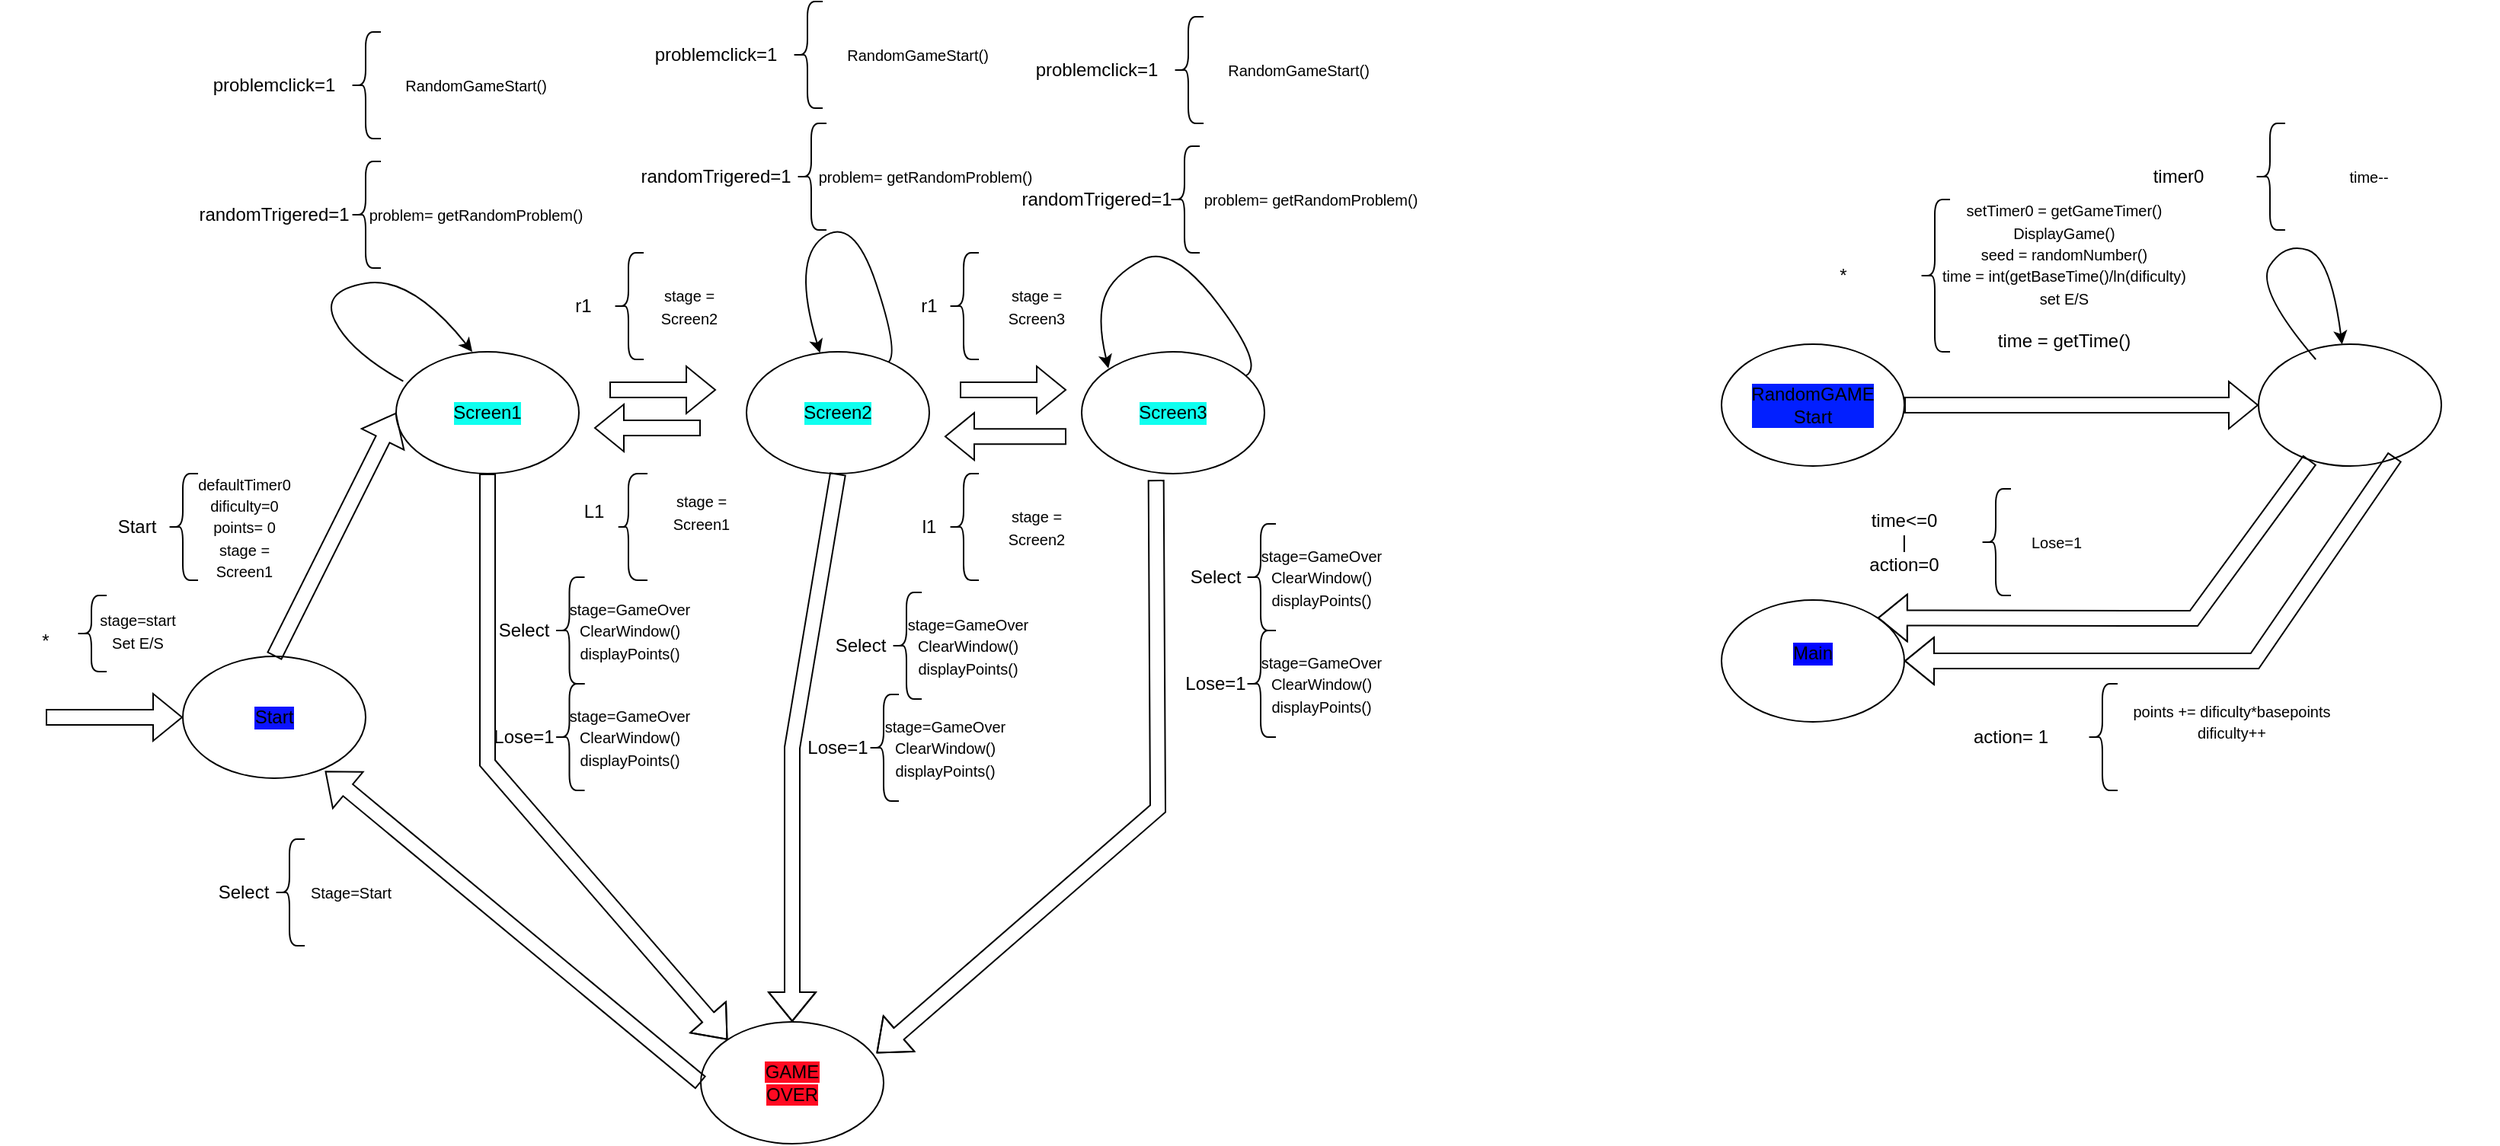 <mxfile version="26.1.3">
  <diagram name="Page-1" id="00MUMhh6G_l6hy0S-XLZ">
    <mxGraphModel dx="772" dy="1513" grid="1" gridSize="10" guides="1" tooltips="1" connect="1" arrows="1" fold="1" page="1" pageScale="1" pageWidth="850" pageHeight="1100" math="0" shadow="0">
      <root>
        <mxCell id="0" />
        <mxCell id="1" parent="0" />
        <mxCell id="oonZ4Qquk47ODJXB14Qx-2" value="" style="ellipse;whiteSpace=wrap;html=1;" vertex="1" parent="1">
          <mxGeometry x="270" y="210" width="120" height="80" as="geometry" />
        </mxCell>
        <mxCell id="oonZ4Qquk47ODJXB14Qx-3" value="" style="ellipse;whiteSpace=wrap;html=1;" vertex="1" parent="1">
          <mxGeometry x="470" y="650" width="120" height="80" as="geometry" />
        </mxCell>
        <mxCell id="oonZ4Qquk47ODJXB14Qx-4" value="" style="ellipse;whiteSpace=wrap;html=1;" vertex="1" parent="1">
          <mxGeometry x="500" y="210" width="120" height="80" as="geometry" />
        </mxCell>
        <mxCell id="oonZ4Qquk47ODJXB14Qx-5" value="" style="ellipse;whiteSpace=wrap;html=1;" vertex="1" parent="1">
          <mxGeometry x="720" y="210" width="120" height="80" as="geometry" />
        </mxCell>
        <mxCell id="oonZ4Qquk47ODJXB14Qx-6" value="" style="shape=flexArrow;endArrow=classic;html=1;rounded=0;" edge="1" parent="1">
          <mxGeometry width="50" height="50" relative="1" as="geometry">
            <mxPoint x="410" y="235" as="sourcePoint" />
            <mxPoint x="480" y="235" as="targetPoint" />
          </mxGeometry>
        </mxCell>
        <mxCell id="oonZ4Qquk47ODJXB14Qx-7" value="" style="shape=flexArrow;endArrow=classic;html=1;rounded=0;" edge="1" parent="1">
          <mxGeometry width="50" height="50" relative="1" as="geometry">
            <mxPoint x="640" y="235" as="sourcePoint" />
            <mxPoint x="710" y="235" as="targetPoint" />
          </mxGeometry>
        </mxCell>
        <mxCell id="oonZ4Qquk47ODJXB14Qx-9" value="" style="shape=flexArrow;endArrow=classic;html=1;rounded=0;entryX=0;entryY=0;entryDx=0;entryDy=0;exitX=0.5;exitY=1;exitDx=0;exitDy=0;" edge="1" parent="1" source="oonZ4Qquk47ODJXB14Qx-2" target="oonZ4Qquk47ODJXB14Qx-3">
          <mxGeometry width="50" height="50" relative="1" as="geometry">
            <mxPoint x="400" y="450" as="sourcePoint" />
            <mxPoint x="450" y="400" as="targetPoint" />
            <Array as="points">
              <mxPoint x="330" y="480" />
            </Array>
          </mxGeometry>
        </mxCell>
        <mxCell id="oonZ4Qquk47ODJXB14Qx-10" value="" style="shape=flexArrow;endArrow=classic;html=1;rounded=0;exitX=0.5;exitY=1;exitDx=0;exitDy=0;" edge="1" parent="1" source="oonZ4Qquk47ODJXB14Qx-4" target="oonZ4Qquk47ODJXB14Qx-3">
          <mxGeometry width="50" height="50" relative="1" as="geometry">
            <mxPoint x="495" y="440" as="sourcePoint" />
            <mxPoint x="565" y="440" as="targetPoint" />
            <Array as="points">
              <mxPoint x="530" y="470" />
            </Array>
          </mxGeometry>
        </mxCell>
        <mxCell id="oonZ4Qquk47ODJXB14Qx-11" value="" style="shape=flexArrow;endArrow=classic;html=1;rounded=0;entryX=0.961;entryY=0.257;entryDx=0;entryDy=0;entryPerimeter=0;exitX=0.407;exitY=1.051;exitDx=0;exitDy=0;exitPerimeter=0;" edge="1" parent="1" source="oonZ4Qquk47ODJXB14Qx-5" target="oonZ4Qquk47ODJXB14Qx-3">
          <mxGeometry width="50" height="50" relative="1" as="geometry">
            <mxPoint x="440" y="280" as="sourcePoint" />
            <mxPoint x="510" y="280" as="targetPoint" />
            <Array as="points">
              <mxPoint x="770" y="510" />
            </Array>
          </mxGeometry>
        </mxCell>
        <mxCell id="oonZ4Qquk47ODJXB14Qx-12" value="&lt;span data-darkreader-inline-bgcolor=&quot;&quot; style=&quot;background-color: rgb(255, 10, 34); --darkreader-inline-bgcolor: var(--darkreader-background-ff889d, #800017);&quot;&gt;GAME OVER&lt;/span&gt;" style="text;html=1;align=center;verticalAlign=middle;whiteSpace=wrap;rounded=0;labelBackgroundColor=default;" vertex="1" parent="1">
          <mxGeometry x="500" y="675" width="60" height="30" as="geometry" />
        </mxCell>
        <mxCell id="oonZ4Qquk47ODJXB14Qx-17" value="Screen1" style="text;html=1;align=center;verticalAlign=middle;whiteSpace=wrap;rounded=0;labelBackgroundColor=#0FFFEF;" vertex="1" parent="1">
          <mxGeometry x="300" y="235" width="60" height="30" as="geometry" />
        </mxCell>
        <mxCell id="oonZ4Qquk47ODJXB14Qx-18" value="&lt;div&gt;Screen2&lt;/div&gt;" style="text;html=1;align=center;verticalAlign=middle;whiteSpace=wrap;rounded=0;labelBackgroundColor=#0FFFEF;" vertex="1" parent="1">
          <mxGeometry x="530" y="235" width="60" height="30" as="geometry" />
        </mxCell>
        <mxCell id="oonZ4Qquk47ODJXB14Qx-19" value="Screen3" style="text;html=1;align=center;verticalAlign=middle;whiteSpace=wrap;rounded=0;labelBackgroundColor=#0FFFEF;" vertex="1" parent="1">
          <mxGeometry x="750" y="235" width="60" height="30" as="geometry" />
        </mxCell>
        <mxCell id="oonZ4Qquk47ODJXB14Qx-21" value="" style="ellipse;whiteSpace=wrap;html=1;" vertex="1" parent="1">
          <mxGeometry x="130" y="410" width="120" height="80" as="geometry" />
        </mxCell>
        <mxCell id="oonZ4Qquk47ODJXB14Qx-23" value="" style="shape=flexArrow;endArrow=classic;html=1;rounded=0;entryX=0.778;entryY=0.942;entryDx=0;entryDy=0;entryPerimeter=0;exitX=0;exitY=0.5;exitDx=0;exitDy=0;" edge="1" parent="1" source="oonZ4Qquk47ODJXB14Qx-3" target="oonZ4Qquk47ODJXB14Qx-21">
          <mxGeometry width="50" height="50" relative="1" as="geometry">
            <mxPoint x="420" y="470" as="sourcePoint" />
            <mxPoint x="470" y="420" as="targetPoint" />
          </mxGeometry>
        </mxCell>
        <mxCell id="oonZ4Qquk47ODJXB14Qx-24" value="" style="shape=flexArrow;endArrow=classic;html=1;rounded=0;entryX=0;entryY=0.5;entryDx=0;entryDy=0;exitX=0.5;exitY=0;exitDx=0;exitDy=0;" edge="1" parent="1" source="oonZ4Qquk47ODJXB14Qx-21" target="oonZ4Qquk47ODJXB14Qx-2">
          <mxGeometry width="50" height="50" relative="1" as="geometry">
            <mxPoint x="420" y="470" as="sourcePoint" />
            <mxPoint x="470" y="420" as="targetPoint" />
          </mxGeometry>
        </mxCell>
        <mxCell id="oonZ4Qquk47ODJXB14Qx-25" value="" style="shape=curlyBracket;whiteSpace=wrap;html=1;rounded=1;labelPosition=left;verticalLabelPosition=middle;align=right;verticalAlign=middle;" vertex="1" parent="1">
          <mxGeometry x="60" y="370" width="20" height="50" as="geometry" />
        </mxCell>
        <mxCell id="oonZ4Qquk47ODJXB14Qx-27" value="" style="shape=flexArrow;endArrow=classic;html=1;rounded=0;entryX=0;entryY=0.5;entryDx=0;entryDy=0;" edge="1" parent="1" target="oonZ4Qquk47ODJXB14Qx-21">
          <mxGeometry width="50" height="50" relative="1" as="geometry">
            <mxPoint x="40" y="450" as="sourcePoint" />
            <mxPoint x="110" y="410" as="targetPoint" />
          </mxGeometry>
        </mxCell>
        <mxCell id="oonZ4Qquk47ODJXB14Qx-29" value="*" style="text;html=1;align=center;verticalAlign=middle;whiteSpace=wrap;rounded=0;" vertex="1" parent="1">
          <mxGeometry x="10" y="380" width="60" height="40" as="geometry" />
        </mxCell>
        <mxCell id="oonZ4Qquk47ODJXB14Qx-31" value="" style="shape=curlyBracket;whiteSpace=wrap;html=1;rounded=1;labelPosition=left;verticalLabelPosition=middle;align=right;verticalAlign=middle;" vertex="1" parent="1">
          <mxGeometry x="120" y="290" width="20" height="70" as="geometry" />
        </mxCell>
        <mxCell id="oonZ4Qquk47ODJXB14Qx-32" value="Start" style="text;html=1;align=center;verticalAlign=middle;whiteSpace=wrap;rounded=0;rotation=0;" vertex="1" parent="1">
          <mxGeometry x="70" y="310" width="60" height="30" as="geometry" />
        </mxCell>
        <mxCell id="oonZ4Qquk47ODJXB14Qx-33" value="&amp;nbsp;" style="text;whiteSpace=wrap;html=1;" vertex="1" parent="1">
          <mxGeometry x="140" y="160" width="40" height="40" as="geometry" />
        </mxCell>
        <mxCell id="oonZ4Qquk47ODJXB14Qx-34" value="&lt;div&gt;&lt;font size=&quot;1&quot;&gt;defaultTimer0&lt;/font&gt;&lt;/div&gt;&lt;div&gt;&lt;font size=&quot;1&quot;&gt;dificulty=0&lt;/font&gt;&lt;/div&gt;&lt;div&gt;&lt;font size=&quot;1&quot;&gt;points= 0&lt;/font&gt;&lt;/div&gt;&lt;div&gt;&lt;font size=&quot;1&quot;&gt;stage = Screen1&lt;/font&gt;&lt;/div&gt;" style="text;html=1;align=center;verticalAlign=middle;whiteSpace=wrap;rounded=0;" vertex="1" parent="1">
          <mxGeometry x="132.5" y="300" width="75" height="50" as="geometry" />
        </mxCell>
        <mxCell id="oonZ4Qquk47ODJXB14Qx-38" value="&lt;div&gt;&lt;font size=&quot;1&quot;&gt;stage=start&lt;/font&gt;&lt;/div&gt;&lt;div&gt;&lt;font size=&quot;1&quot;&gt;Set E/S&lt;/font&gt;&lt;/div&gt;" style="text;html=1;align=center;verticalAlign=middle;resizable=0;points=[];autosize=1;strokeColor=none;fillColor=none;" vertex="1" parent="1">
          <mxGeometry x="65" y="373" width="70" height="40" as="geometry" />
        </mxCell>
        <mxCell id="oonZ4Qquk47ODJXB14Qx-39" value="Start" style="text;html=1;align=center;verticalAlign=middle;whiteSpace=wrap;rounded=0;labelBackgroundColor=#0C14FF;" vertex="1" parent="1">
          <mxGeometry x="160" y="435" width="60" height="30" as="geometry" />
        </mxCell>
        <mxCell id="oonZ4Qquk47ODJXB14Qx-42" value="" style="shape=flexArrow;endArrow=classic;html=1;rounded=0;" edge="1" parent="1">
          <mxGeometry width="50" height="50" relative="1" as="geometry">
            <mxPoint x="470" y="260" as="sourcePoint" />
            <mxPoint x="400" y="260" as="targetPoint" />
          </mxGeometry>
        </mxCell>
        <mxCell id="oonZ4Qquk47ODJXB14Qx-43" value="" style="shape=flexArrow;endArrow=classic;html=1;rounded=0;" edge="1" parent="1">
          <mxGeometry width="50" height="50" relative="1" as="geometry">
            <mxPoint x="710" y="265.59" as="sourcePoint" />
            <mxPoint x="630" y="265.59" as="targetPoint" />
          </mxGeometry>
        </mxCell>
        <mxCell id="oonZ4Qquk47ODJXB14Qx-45" value="" style="shape=curlyBracket;whiteSpace=wrap;html=1;rounded=1;labelPosition=left;verticalLabelPosition=middle;align=right;verticalAlign=middle;" vertex="1" parent="1">
          <mxGeometry x="412.5" y="145" width="20" height="70" as="geometry" />
        </mxCell>
        <mxCell id="oonZ4Qquk47ODJXB14Qx-46" value="r1" style="text;html=1;align=center;verticalAlign=middle;whiteSpace=wrap;rounded=0;rotation=0;" vertex="1" parent="1">
          <mxGeometry x="362.5" y="165" width="60" height="30" as="geometry" />
        </mxCell>
        <mxCell id="oonZ4Qquk47ODJXB14Qx-47" value="&lt;div&gt;&lt;font size=&quot;1&quot;&gt;stage = Screen2&lt;/font&gt;&lt;/div&gt;" style="text;html=1;align=center;verticalAlign=middle;whiteSpace=wrap;rounded=0;" vertex="1" parent="1">
          <mxGeometry x="425" y="155" width="75" height="50" as="geometry" />
        </mxCell>
        <mxCell id="oonZ4Qquk47ODJXB14Qx-48" value="r1" style="text;html=1;align=center;verticalAlign=middle;whiteSpace=wrap;rounded=0;rotation=0;" vertex="1" parent="1">
          <mxGeometry x="590" y="165" width="60" height="30" as="geometry" />
        </mxCell>
        <mxCell id="oonZ4Qquk47ODJXB14Qx-49" value="&lt;div&gt;&lt;font size=&quot;1&quot;&gt;stage = Screen3&lt;/font&gt;&lt;/div&gt;" style="text;html=1;align=center;verticalAlign=middle;whiteSpace=wrap;rounded=0;" vertex="1" parent="1">
          <mxGeometry x="652.5" y="155" width="75" height="50" as="geometry" />
        </mxCell>
        <mxCell id="oonZ4Qquk47ODJXB14Qx-50" value="" style="shape=curlyBracket;whiteSpace=wrap;html=1;rounded=1;labelPosition=left;verticalLabelPosition=middle;align=right;verticalAlign=middle;" vertex="1" parent="1">
          <mxGeometry x="632.5" y="145" width="20" height="70" as="geometry" />
        </mxCell>
        <mxCell id="oonZ4Qquk47ODJXB14Qx-51" value="L1" style="text;html=1;align=center;verticalAlign=middle;whiteSpace=wrap;rounded=0;rotation=0;" vertex="1" parent="1">
          <mxGeometry x="370" y="300" width="60" height="30" as="geometry" />
        </mxCell>
        <mxCell id="oonZ4Qquk47ODJXB14Qx-52" value="&lt;div&gt;&lt;font size=&quot;1&quot;&gt;stage = Screen1&lt;/font&gt;&lt;/div&gt;" style="text;html=1;align=center;verticalAlign=middle;whiteSpace=wrap;rounded=0;" vertex="1" parent="1">
          <mxGeometry x="432.5" y="290" width="75" height="50" as="geometry" />
        </mxCell>
        <mxCell id="oonZ4Qquk47ODJXB14Qx-53" value="" style="shape=curlyBracket;whiteSpace=wrap;html=1;rounded=1;labelPosition=left;verticalLabelPosition=middle;align=right;verticalAlign=middle;size=0.375;" vertex="1" parent="1">
          <mxGeometry x="415" y="290" width="20" height="70" as="geometry" />
        </mxCell>
        <mxCell id="oonZ4Qquk47ODJXB14Qx-55" value="l1" style="text;html=1;align=center;verticalAlign=middle;whiteSpace=wrap;rounded=0;rotation=0;" vertex="1" parent="1">
          <mxGeometry x="590" y="310" width="60" height="30" as="geometry" />
        </mxCell>
        <mxCell id="oonZ4Qquk47ODJXB14Qx-56" value="&lt;div&gt;&lt;font size=&quot;1&quot;&gt;stage = Screen2&lt;/font&gt;&lt;/div&gt;" style="text;html=1;align=center;verticalAlign=middle;whiteSpace=wrap;rounded=0;" vertex="1" parent="1">
          <mxGeometry x="652.5" y="300" width="75" height="50" as="geometry" />
        </mxCell>
        <mxCell id="oonZ4Qquk47ODJXB14Qx-57" value="" style="shape=curlyBracket;whiteSpace=wrap;html=1;rounded=1;labelPosition=left;verticalLabelPosition=middle;align=right;verticalAlign=middle;" vertex="1" parent="1">
          <mxGeometry x="632.5" y="290" width="20" height="70" as="geometry" />
        </mxCell>
        <mxCell id="oonZ4Qquk47ODJXB14Qx-59" value="" style="curved=1;endArrow=classic;html=1;rounded=0;" edge="1" parent="1" source="oonZ4Qquk47ODJXB14Qx-4" target="oonZ4Qquk47ODJXB14Qx-4">
          <mxGeometry width="50" height="50" relative="1" as="geometry">
            <mxPoint x="530" y="200" as="sourcePoint" />
            <mxPoint x="580" y="150" as="targetPoint" />
            <Array as="points">
              <mxPoint x="600" y="210" />
              <mxPoint x="570" y="120" />
              <mxPoint x="530" y="150" />
            </Array>
          </mxGeometry>
        </mxCell>
        <mxCell id="oonZ4Qquk47ODJXB14Qx-60" value="" style="curved=1;endArrow=classic;html=1;rounded=0;exitX=0.039;exitY=0.242;exitDx=0;exitDy=0;exitPerimeter=0;entryX=0.417;entryY=0;entryDx=0;entryDy=0;entryPerimeter=0;" edge="1" parent="1" source="oonZ4Qquk47ODJXB14Qx-2" target="oonZ4Qquk47ODJXB14Qx-2">
          <mxGeometry width="50" height="50" relative="1" as="geometry">
            <mxPoint x="220" y="220" as="sourcePoint" />
            <mxPoint x="270" y="170" as="targetPoint" />
            <Array as="points">
              <mxPoint x="240" y="210" />
              <mxPoint x="220" y="170" />
              <mxPoint x="280" y="160" />
            </Array>
          </mxGeometry>
        </mxCell>
        <mxCell id="oonZ4Qquk47ODJXB14Qx-61" value="" style="curved=1;endArrow=classic;html=1;rounded=0;entryX=0;entryY=0;entryDx=0;entryDy=0;" edge="1" parent="1" source="oonZ4Qquk47ODJXB14Qx-5">
          <mxGeometry width="50" height="50" relative="1" as="geometry">
            <mxPoint x="790" y="219.14" as="sourcePoint" />
            <mxPoint x="737.574" y="220.856" as="targetPoint" />
            <Array as="points">
              <mxPoint x="840" y="219.14" />
              <mxPoint x="780" y="139.14" />
              <mxPoint x="740" y="160" />
              <mxPoint x="730" y="189.14" />
            </Array>
          </mxGeometry>
        </mxCell>
        <mxCell id="oonZ4Qquk47ODJXB14Qx-63" value="" style="shape=curlyBracket;whiteSpace=wrap;html=1;rounded=1;labelPosition=left;verticalLabelPosition=middle;align=right;verticalAlign=middle;" vertex="1" parent="1">
          <mxGeometry x="240" y="85" width="20" height="70" as="geometry" />
        </mxCell>
        <mxCell id="oonZ4Qquk47ODJXB14Qx-66" value="" style="shape=curlyBracket;whiteSpace=wrap;html=1;rounded=1;labelPosition=left;verticalLabelPosition=middle;align=right;verticalAlign=middle;" vertex="1" parent="1">
          <mxGeometry x="532.5" y="60" width="20" height="70" as="geometry" />
        </mxCell>
        <mxCell id="oonZ4Qquk47ODJXB14Qx-67" value="randomTrigered=1" style="text;html=1;align=center;verticalAlign=middle;whiteSpace=wrap;rounded=0;rotation=0;" vertex="1" parent="1">
          <mxGeometry x="450" y="80" width="60" height="30" as="geometry" />
        </mxCell>
        <mxCell id="oonZ4Qquk47ODJXB14Qx-68" value="&lt;font size=&quot;1&quot;&gt;problem= getRandomProblem()&lt;/font&gt;" style="text;html=1;align=center;verticalAlign=middle;whiteSpace=wrap;rounded=0;" vertex="1" parent="1">
          <mxGeometry x="545" y="70" width="145" height="50" as="geometry" />
        </mxCell>
        <mxCell id="oonZ4Qquk47ODJXB14Qx-69" value="" style="shape=curlyBracket;whiteSpace=wrap;html=1;rounded=1;labelPosition=left;verticalLabelPosition=middle;align=right;verticalAlign=middle;" vertex="1" parent="1">
          <mxGeometry x="777.5" y="75" width="20" height="70" as="geometry" />
        </mxCell>
        <mxCell id="oonZ4Qquk47ODJXB14Qx-72" value="randomTrigered=1" style="text;html=1;align=center;verticalAlign=middle;whiteSpace=wrap;rounded=0;rotation=0;" vertex="1" parent="1">
          <mxGeometry x="160" y="105" width="60" height="30" as="geometry" />
        </mxCell>
        <mxCell id="oonZ4Qquk47ODJXB14Qx-73" value="randomTrigered=1" style="text;html=1;align=center;verticalAlign=middle;whiteSpace=wrap;rounded=0;rotation=0;" vertex="1" parent="1">
          <mxGeometry x="700" y="95" width="60" height="30" as="geometry" />
        </mxCell>
        <mxCell id="oonZ4Qquk47ODJXB14Qx-74" value="&lt;font size=&quot;1&quot;&gt;problem= getRandomProblem()&lt;/font&gt;" style="text;html=1;align=center;verticalAlign=middle;whiteSpace=wrap;rounded=0;" vertex="1" parent="1">
          <mxGeometry x="250" y="95" width="145" height="50" as="geometry" />
        </mxCell>
        <mxCell id="oonZ4Qquk47ODJXB14Qx-75" value="&lt;font size=&quot;1&quot;&gt;problem= getRandomProblem()&lt;/font&gt;" style="text;html=1;align=center;verticalAlign=middle;whiteSpace=wrap;rounded=0;" vertex="1" parent="1">
          <mxGeometry x="797.5" y="85" width="145" height="50" as="geometry" />
        </mxCell>
        <mxCell id="oonZ4Qquk47ODJXB14Qx-76" value="" style="shape=curlyBracket;whiteSpace=wrap;html=1;rounded=1;labelPosition=left;verticalLabelPosition=middle;align=right;verticalAlign=middle;" vertex="1" parent="1">
          <mxGeometry x="190" y="530" width="20" height="70" as="geometry" />
        </mxCell>
        <mxCell id="oonZ4Qquk47ODJXB14Qx-77" value="Select" style="text;html=1;align=center;verticalAlign=middle;whiteSpace=wrap;rounded=0;rotation=0;" vertex="1" parent="1">
          <mxGeometry x="140" y="550" width="60" height="30" as="geometry" />
        </mxCell>
        <mxCell id="oonZ4Qquk47ODJXB14Qx-78" value="&lt;font size=&quot;1&quot;&gt;Stage=Start&lt;/font&gt;" style="text;html=1;align=center;verticalAlign=middle;whiteSpace=wrap;rounded=0;" vertex="1" parent="1">
          <mxGeometry x="202.5" y="540" width="75" height="50" as="geometry" />
        </mxCell>
        <mxCell id="oonZ4Qquk47ODJXB14Qx-82" value="" style="shape=curlyBracket;whiteSpace=wrap;html=1;rounded=1;labelPosition=left;verticalLabelPosition=middle;align=right;verticalAlign=middle;" vertex="1" parent="1">
          <mxGeometry x="373.75" y="358" width="20" height="70" as="geometry" />
        </mxCell>
        <mxCell id="oonZ4Qquk47ODJXB14Qx-83" value="Select" style="text;html=1;align=center;verticalAlign=middle;whiteSpace=wrap;rounded=0;rotation=0;" vertex="1" parent="1">
          <mxGeometry x="323.75" y="378" width="60" height="30" as="geometry" />
        </mxCell>
        <mxCell id="oonZ4Qquk47ODJXB14Qx-84" value="&lt;div&gt;&lt;font size=&quot;1&quot;&gt;stage=GameOver&lt;br&gt;&lt;/font&gt;&lt;/div&gt;&lt;div&gt;&lt;font size=&quot;1&quot;&gt;ClearWindow()&lt;/font&gt;&lt;/div&gt;&lt;font size=&quot;1&quot;&gt;displayPoints()&lt;/font&gt;" style="text;html=1;align=center;verticalAlign=middle;whiteSpace=wrap;rounded=0;" vertex="1" parent="1">
          <mxGeometry x="386.25" y="368" width="75" height="50" as="geometry" />
        </mxCell>
        <mxCell id="oonZ4Qquk47ODJXB14Qx-85" value="" style="shape=curlyBracket;whiteSpace=wrap;html=1;rounded=1;labelPosition=left;verticalLabelPosition=middle;align=right;verticalAlign=middle;" vertex="1" parent="1">
          <mxGeometry x="373.75" y="428" width="20" height="70" as="geometry" />
        </mxCell>
        <mxCell id="oonZ4Qquk47ODJXB14Qx-86" value="Lose=1" style="text;html=1;align=center;verticalAlign=middle;whiteSpace=wrap;rounded=0;rotation=0;" vertex="1" parent="1">
          <mxGeometry x="323.75" y="448" width="60" height="30" as="geometry" />
        </mxCell>
        <mxCell id="oonZ4Qquk47ODJXB14Qx-87" value="&lt;div&gt;&lt;font size=&quot;1&quot;&gt;stage=GameOver&lt;/font&gt;&lt;div&gt;&lt;font size=&quot;1&quot;&gt;ClearWindow()&lt;/font&gt;&lt;/div&gt;&lt;font size=&quot;1&quot;&gt;displayPoints()&lt;/font&gt;&lt;/div&gt;" style="text;html=1;align=center;verticalAlign=middle;whiteSpace=wrap;rounded=0;" vertex="1" parent="1">
          <mxGeometry x="386.25" y="438" width="75" height="50" as="geometry" />
        </mxCell>
        <mxCell id="oonZ4Qquk47ODJXB14Qx-91" value="" style="shape=curlyBracket;whiteSpace=wrap;html=1;rounded=1;labelPosition=left;verticalLabelPosition=middle;align=right;verticalAlign=middle;" vertex="1" parent="1">
          <mxGeometry x="595" y="368" width="20" height="70" as="geometry" />
        </mxCell>
        <mxCell id="oonZ4Qquk47ODJXB14Qx-92" value="Select" style="text;html=1;align=center;verticalAlign=middle;whiteSpace=wrap;rounded=0;rotation=0;" vertex="1" parent="1">
          <mxGeometry x="545" y="388" width="60" height="30" as="geometry" />
        </mxCell>
        <mxCell id="oonZ4Qquk47ODJXB14Qx-93" value="&lt;div&gt;&lt;font size=&quot;1&quot;&gt;stage=GameOver&lt;/font&gt;&lt;div&gt;&lt;font size=&quot;1&quot;&gt;ClearWindow()&lt;/font&gt;&lt;/div&gt;&lt;font size=&quot;1&quot;&gt;displayPoints()&lt;/font&gt;&lt;/div&gt;" style="text;html=1;align=center;verticalAlign=middle;whiteSpace=wrap;rounded=0;" vertex="1" parent="1">
          <mxGeometry x="607.5" y="378" width="75" height="50" as="geometry" />
        </mxCell>
        <mxCell id="oonZ4Qquk47ODJXB14Qx-94" value="" style="shape=curlyBracket;whiteSpace=wrap;html=1;rounded=1;labelPosition=left;verticalLabelPosition=middle;align=right;verticalAlign=middle;" vertex="1" parent="1">
          <mxGeometry x="580" y="435" width="20" height="70" as="geometry" />
        </mxCell>
        <mxCell id="oonZ4Qquk47ODJXB14Qx-95" value="Lose=1" style="text;html=1;align=center;verticalAlign=middle;whiteSpace=wrap;rounded=0;rotation=0;" vertex="1" parent="1">
          <mxGeometry x="530" y="455" width="60" height="30" as="geometry" />
        </mxCell>
        <mxCell id="oonZ4Qquk47ODJXB14Qx-96" value="&lt;div&gt;&lt;font size=&quot;1&quot;&gt;stage=GameOver&lt;/font&gt;&lt;div&gt;&lt;font size=&quot;1&quot;&gt;ClearWindow()&lt;/font&gt;&lt;/div&gt;&lt;font size=&quot;1&quot;&gt;displayPoints()&lt;/font&gt;&lt;/div&gt;" style="text;html=1;align=center;verticalAlign=middle;whiteSpace=wrap;rounded=0;" vertex="1" parent="1">
          <mxGeometry x="592.5" y="445" width="75" height="50" as="geometry" />
        </mxCell>
        <mxCell id="oonZ4Qquk47ODJXB14Qx-97" value="" style="shape=curlyBracket;whiteSpace=wrap;html=1;rounded=1;labelPosition=left;verticalLabelPosition=middle;align=right;verticalAlign=middle;" vertex="1" parent="1">
          <mxGeometry x="827.5" y="323" width="20" height="70" as="geometry" />
        </mxCell>
        <mxCell id="oonZ4Qquk47ODJXB14Qx-98" value="Select" style="text;html=1;align=center;verticalAlign=middle;whiteSpace=wrap;rounded=0;rotation=0;" vertex="1" parent="1">
          <mxGeometry x="777.5" y="343" width="60" height="30" as="geometry" />
        </mxCell>
        <mxCell id="oonZ4Qquk47ODJXB14Qx-99" value="&lt;div&gt;&lt;font size=&quot;1&quot;&gt;stage=GameOver&lt;br&gt;&lt;/font&gt;&lt;/div&gt;&lt;div&gt;&lt;font size=&quot;1&quot;&gt;ClearWindow()&lt;/font&gt;&lt;/div&gt;&lt;font size=&quot;1&quot;&gt;displayPoints()&lt;/font&gt;" style="text;html=1;align=center;verticalAlign=middle;whiteSpace=wrap;rounded=0;" vertex="1" parent="1">
          <mxGeometry x="840" y="333" width="75" height="50" as="geometry" />
        </mxCell>
        <mxCell id="oonZ4Qquk47ODJXB14Qx-100" value="" style="shape=curlyBracket;whiteSpace=wrap;html=1;rounded=1;labelPosition=left;verticalLabelPosition=middle;align=right;verticalAlign=middle;" vertex="1" parent="1">
          <mxGeometry x="827.5" y="393" width="20" height="70" as="geometry" />
        </mxCell>
        <mxCell id="oonZ4Qquk47ODJXB14Qx-101" value="Lose=1" style="text;html=1;align=center;verticalAlign=middle;whiteSpace=wrap;rounded=0;rotation=0;" vertex="1" parent="1">
          <mxGeometry x="777.5" y="413" width="60" height="30" as="geometry" />
        </mxCell>
        <mxCell id="oonZ4Qquk47ODJXB14Qx-102" value="&lt;div&gt;&lt;font size=&quot;1&quot;&gt;stage=GameOver&lt;/font&gt;&lt;div&gt;&lt;font size=&quot;1&quot;&gt;ClearWindow()&lt;/font&gt;&lt;/div&gt;&lt;font size=&quot;1&quot;&gt;displayPoints()&lt;/font&gt;&lt;/div&gt;" style="text;html=1;align=center;verticalAlign=middle;whiteSpace=wrap;rounded=0;" vertex="1" parent="1">
          <mxGeometry x="840" y="403" width="75" height="50" as="geometry" />
        </mxCell>
        <mxCell id="oonZ4Qquk47ODJXB14Qx-113" value="" style="shape=curlyBracket;whiteSpace=wrap;html=1;rounded=1;labelPosition=left;verticalLabelPosition=middle;align=right;verticalAlign=middle;" vertex="1" parent="1">
          <mxGeometry x="240" width="20" height="70" as="geometry" />
        </mxCell>
        <mxCell id="oonZ4Qquk47ODJXB14Qx-114" value="problemclick=1" style="text;html=1;align=center;verticalAlign=middle;whiteSpace=wrap;rounded=0;rotation=0;" vertex="1" parent="1">
          <mxGeometry x="160" y="20" width="60" height="30" as="geometry" />
        </mxCell>
        <mxCell id="oonZ4Qquk47ODJXB14Qx-115" value="&lt;font size=&quot;1&quot;&gt;RandomGameStart()&lt;/font&gt;" style="text;html=1;align=center;verticalAlign=middle;whiteSpace=wrap;rounded=0;" vertex="1" parent="1">
          <mxGeometry x="250" y="10" width="145" height="50" as="geometry" />
        </mxCell>
        <mxCell id="oonZ4Qquk47ODJXB14Qx-116" value="" style="shape=curlyBracket;whiteSpace=wrap;html=1;rounded=1;labelPosition=left;verticalLabelPosition=middle;align=right;verticalAlign=middle;" vertex="1" parent="1">
          <mxGeometry x="530" y="-20" width="20" height="70" as="geometry" />
        </mxCell>
        <mxCell id="oonZ4Qquk47ODJXB14Qx-117" value="problemclick=1" style="text;html=1;align=center;verticalAlign=middle;whiteSpace=wrap;rounded=0;rotation=0;" vertex="1" parent="1">
          <mxGeometry x="450" width="60" height="30" as="geometry" />
        </mxCell>
        <mxCell id="oonZ4Qquk47ODJXB14Qx-118" value="&lt;font size=&quot;1&quot;&gt;RandomGameStart()&lt;/font&gt;" style="text;html=1;align=center;verticalAlign=middle;whiteSpace=wrap;rounded=0;" vertex="1" parent="1">
          <mxGeometry x="540" y="-10" width="145" height="50" as="geometry" />
        </mxCell>
        <mxCell id="oonZ4Qquk47ODJXB14Qx-119" value="" style="shape=curlyBracket;whiteSpace=wrap;html=1;rounded=1;labelPosition=left;verticalLabelPosition=middle;align=right;verticalAlign=middle;" vertex="1" parent="1">
          <mxGeometry x="780" y="-10" width="20" height="70" as="geometry" />
        </mxCell>
        <mxCell id="oonZ4Qquk47ODJXB14Qx-120" value="problemclick=1" style="text;html=1;align=center;verticalAlign=middle;whiteSpace=wrap;rounded=0;rotation=0;" vertex="1" parent="1">
          <mxGeometry x="700" y="10" width="60" height="30" as="geometry" />
        </mxCell>
        <mxCell id="oonZ4Qquk47ODJXB14Qx-121" value="&lt;font size=&quot;1&quot;&gt;RandomGameStart()&lt;/font&gt;" style="text;html=1;align=center;verticalAlign=middle;whiteSpace=wrap;rounded=0;" vertex="1" parent="1">
          <mxGeometry x="790" width="145" height="50" as="geometry" />
        </mxCell>
        <mxCell id="oonZ4Qquk47ODJXB14Qx-122" value="" style="ellipse;whiteSpace=wrap;html=1;" vertex="1" parent="1">
          <mxGeometry x="1140" y="205" width="120" height="80" as="geometry" />
        </mxCell>
        <mxCell id="oonZ4Qquk47ODJXB14Qx-123" value="RandomGAME Start" style="text;html=1;align=center;verticalAlign=middle;whiteSpace=wrap;rounded=0;labelBackgroundColor=#021FFF;" vertex="1" parent="1">
          <mxGeometry x="1170" y="230" width="60" height="30" as="geometry" />
        </mxCell>
        <mxCell id="oonZ4Qquk47ODJXB14Qx-125" value="" style="shape=flexArrow;endArrow=classic;html=1;rounded=0;entryX=0;entryY=0.5;entryDx=0;entryDy=0;exitX=1;exitY=0.5;exitDx=0;exitDy=0;" edge="1" parent="1" source="oonZ4Qquk47ODJXB14Qx-122" target="oonZ4Qquk47ODJXB14Qx-131">
          <mxGeometry width="50" height="50" relative="1" as="geometry">
            <mxPoint x="1260" y="235" as="sourcePoint" />
            <mxPoint x="1370" y="235" as="targetPoint" />
          </mxGeometry>
        </mxCell>
        <mxCell id="oonZ4Qquk47ODJXB14Qx-126" value="" style="shape=curlyBracket;whiteSpace=wrap;html=1;rounded=1;labelPosition=left;verticalLabelPosition=middle;align=right;verticalAlign=middle;" vertex="1" parent="1">
          <mxGeometry x="1270" y="110" width="20" height="100" as="geometry" />
        </mxCell>
        <mxCell id="oonZ4Qquk47ODJXB14Qx-127" value="*" style="text;html=1;align=center;verticalAlign=middle;whiteSpace=wrap;rounded=0;rotation=0;" vertex="1" parent="1">
          <mxGeometry x="1190" y="145" width="60" height="30" as="geometry" />
        </mxCell>
        <mxCell id="oonZ4Qquk47ODJXB14Qx-128" value="&lt;div&gt;&lt;font size=&quot;1&quot;&gt;setTimer0 = getGameTimer()&lt;br&gt;&lt;/font&gt;&lt;/div&gt;&lt;div&gt;&lt;font size=&quot;1&quot;&gt;DisplayGame()&lt;/font&gt;&lt;/div&gt;&lt;div&gt;&lt;font size=&quot;1&quot;&gt;seed = randomNumber()&lt;/font&gt;&lt;/div&gt;&lt;div&gt;&lt;font size=&quot;1&quot;&gt;time = int(getBaseTime()/ln(dificulty)&lt;/font&gt;&lt;/div&gt;&lt;div&gt;&lt;font size=&quot;1&quot;&gt;set E/S&lt;/font&gt;&lt;/div&gt;&lt;div&gt;&lt;br&gt;&lt;/div&gt;&lt;div&gt;time = getTime()&lt;/div&gt;" style="text;html=1;align=center;verticalAlign=middle;whiteSpace=wrap;rounded=0;" vertex="1" parent="1">
          <mxGeometry x="1280" y="135" width="170" height="50" as="geometry" />
        </mxCell>
        <mxCell id="oonZ4Qquk47ODJXB14Qx-130" value="&amp;nbsp;" style="text;whiteSpace=wrap;html=1;" vertex="1" parent="1">
          <mxGeometry x="1000" y="90" width="40" height="40" as="geometry" />
        </mxCell>
        <mxCell id="oonZ4Qquk47ODJXB14Qx-131" value="" style="ellipse;whiteSpace=wrap;html=1;" vertex="1" parent="1">
          <mxGeometry x="1492.5" y="205" width="120" height="80" as="geometry" />
        </mxCell>
        <mxCell id="oonZ4Qquk47ODJXB14Qx-135" value="" style="ellipse;whiteSpace=wrap;html=1;" vertex="1" parent="1">
          <mxGeometry x="1140" y="373" width="120" height="80" as="geometry" />
        </mxCell>
        <mxCell id="oonZ4Qquk47ODJXB14Qx-136" value="" style="curved=1;endArrow=classic;html=1;rounded=0;exitX=0;exitY=0;exitDx=0;exitDy=0;" edge="1" parent="1" target="oonZ4Qquk47ODJXB14Qx-131">
          <mxGeometry width="50" height="50" relative="1" as="geometry">
            <mxPoint x="1530.074" y="214.996" as="sourcePoint" />
            <mxPoint x="1593.98" y="208.24" as="targetPoint" />
            <Array as="points">
              <mxPoint x="1490" y="168.28" />
              <mxPoint x="1510" y="138.28" />
              <mxPoint x="1540" y="148.28" />
            </Array>
          </mxGeometry>
        </mxCell>
        <mxCell id="oonZ4Qquk47ODJXB14Qx-137" value="" style="shape=curlyBracket;whiteSpace=wrap;html=1;rounded=1;labelPosition=left;verticalLabelPosition=middle;align=right;verticalAlign=middle;" vertex="1" parent="1">
          <mxGeometry x="1490" y="60" width="20" height="70" as="geometry" />
        </mxCell>
        <mxCell id="oonZ4Qquk47ODJXB14Qx-138" value="timer0" style="text;html=1;align=center;verticalAlign=middle;whiteSpace=wrap;rounded=0;rotation=0;" vertex="1" parent="1">
          <mxGeometry x="1410" y="80" width="60" height="30" as="geometry" />
        </mxCell>
        <mxCell id="oonZ4Qquk47ODJXB14Qx-139" value="&lt;font size=&quot;1&quot;&gt;time--&lt;/font&gt;" style="text;html=1;align=center;verticalAlign=middle;whiteSpace=wrap;rounded=0;" vertex="1" parent="1">
          <mxGeometry x="1480" y="70" width="170" height="50" as="geometry" />
        </mxCell>
        <mxCell id="oonZ4Qquk47ODJXB14Qx-140" value="" style="shape=flexArrow;endArrow=classic;html=1;rounded=0;entryX=1;entryY=0;entryDx=0;entryDy=0;" edge="1" parent="1" source="oonZ4Qquk47ODJXB14Qx-131" target="oonZ4Qquk47ODJXB14Qx-135">
          <mxGeometry width="50" height="50" relative="1" as="geometry">
            <mxPoint x="1450" y="335" as="sourcePoint" />
            <mxPoint x="1500" y="285" as="targetPoint" />
            <Array as="points">
              <mxPoint x="1450" y="385" />
            </Array>
          </mxGeometry>
        </mxCell>
        <mxCell id="oonZ4Qquk47ODJXB14Qx-141" value="" style="shape=curlyBracket;whiteSpace=wrap;html=1;rounded=1;labelPosition=left;verticalLabelPosition=middle;align=right;verticalAlign=middle;" vertex="1" parent="1">
          <mxGeometry x="1310" y="300" width="20" height="70" as="geometry" />
        </mxCell>
        <mxCell id="oonZ4Qquk47ODJXB14Qx-142" value="&lt;div&gt;time&amp;lt;=0&lt;/div&gt;&lt;div&gt;|&lt;/div&gt;&lt;div&gt;action=0&lt;/div&gt;" style="text;html=1;align=center;verticalAlign=middle;whiteSpace=wrap;rounded=0;rotation=0;" vertex="1" parent="1">
          <mxGeometry x="1230" y="320" width="60" height="30" as="geometry" />
        </mxCell>
        <mxCell id="oonZ4Qquk47ODJXB14Qx-143" value="&lt;font size=&quot;1&quot;&gt;Lose=1&lt;/font&gt;" style="text;html=1;align=center;verticalAlign=middle;whiteSpace=wrap;rounded=0;" vertex="1" parent="1">
          <mxGeometry x="1275" y="310" width="170" height="50" as="geometry" />
        </mxCell>
        <mxCell id="oonZ4Qquk47ODJXB14Qx-144" value="" style="shape=flexArrow;endArrow=classic;html=1;rounded=0;" edge="1" parent="1" target="oonZ4Qquk47ODJXB14Qx-135">
          <mxGeometry width="50" height="50" relative="1" as="geometry">
            <mxPoint x="1582" y="279" as="sourcePoint" />
            <mxPoint x="1506" y="530" as="targetPoint" />
            <Array as="points">
              <mxPoint x="1490" y="413" />
            </Array>
          </mxGeometry>
        </mxCell>
        <mxCell id="oonZ4Qquk47ODJXB14Qx-146" value="" style="shape=curlyBracket;whiteSpace=wrap;html=1;rounded=1;labelPosition=left;verticalLabelPosition=middle;align=right;verticalAlign=middle;" vertex="1" parent="1">
          <mxGeometry x="1380" y="428" width="20" height="70" as="geometry" />
        </mxCell>
        <mxCell id="oonZ4Qquk47ODJXB14Qx-147" value="action= 1" style="text;html=1;align=center;verticalAlign=middle;whiteSpace=wrap;rounded=0;rotation=0;" vertex="1" parent="1">
          <mxGeometry x="1300" y="448" width="60" height="30" as="geometry" />
        </mxCell>
        <mxCell id="oonZ4Qquk47ODJXB14Qx-148" value="&lt;div&gt;&lt;div&gt;&lt;font size=&quot;1&quot;&gt;points += dificulty*basepoints&lt;/font&gt;&lt;/div&gt;&lt;/div&gt;&lt;div&gt;&lt;font size=&quot;1&quot;&gt;dificulty++&lt;br&gt;&lt;/font&gt;&lt;/div&gt;&lt;div&gt;&lt;br&gt;&lt;/div&gt;" style="text;html=1;align=center;verticalAlign=middle;whiteSpace=wrap;rounded=0;" vertex="1" parent="1">
          <mxGeometry x="1390" y="435" width="170" height="50" as="geometry" />
        </mxCell>
        <mxCell id="oonZ4Qquk47ODJXB14Qx-149" value="Main" style="text;html=1;align=center;verticalAlign=middle;whiteSpace=wrap;rounded=0;labelBackgroundColor=#0006FF;" vertex="1" parent="1">
          <mxGeometry x="1170" y="393" width="60" height="30" as="geometry" />
        </mxCell>
      </root>
    </mxGraphModel>
  </diagram>
</mxfile>
